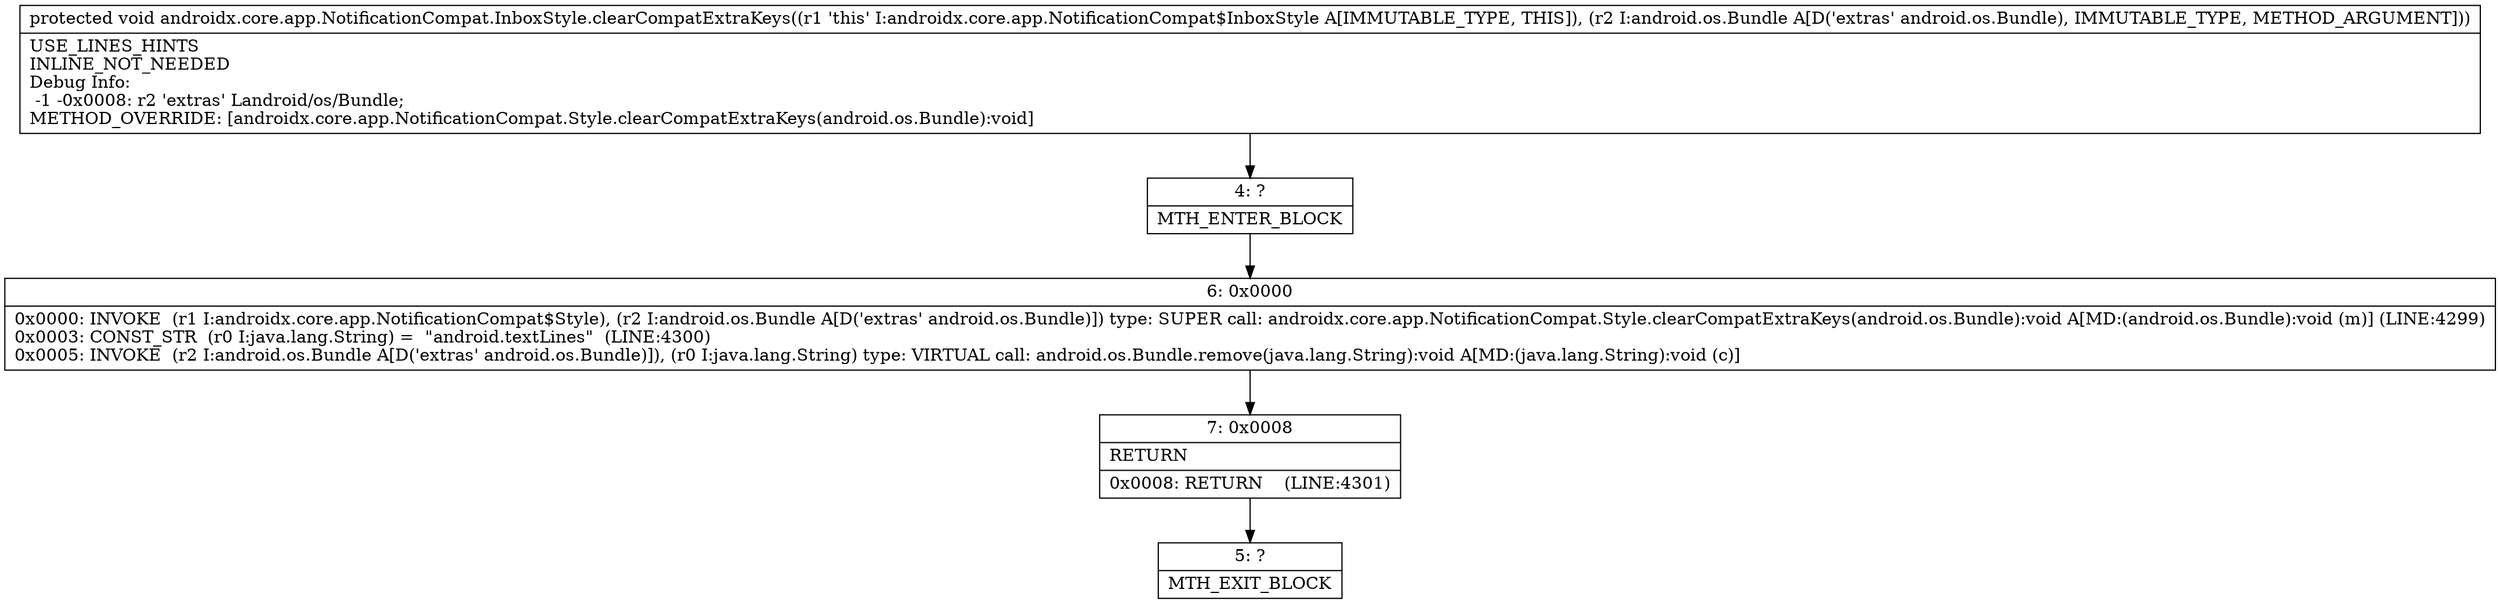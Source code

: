 digraph "CFG forandroidx.core.app.NotificationCompat.InboxStyle.clearCompatExtraKeys(Landroid\/os\/Bundle;)V" {
Node_4 [shape=record,label="{4\:\ ?|MTH_ENTER_BLOCK\l}"];
Node_6 [shape=record,label="{6\:\ 0x0000|0x0000: INVOKE  (r1 I:androidx.core.app.NotificationCompat$Style), (r2 I:android.os.Bundle A[D('extras' android.os.Bundle)]) type: SUPER call: androidx.core.app.NotificationCompat.Style.clearCompatExtraKeys(android.os.Bundle):void A[MD:(android.os.Bundle):void (m)] (LINE:4299)\l0x0003: CONST_STR  (r0 I:java.lang.String) =  \"android.textLines\"  (LINE:4300)\l0x0005: INVOKE  (r2 I:android.os.Bundle A[D('extras' android.os.Bundle)]), (r0 I:java.lang.String) type: VIRTUAL call: android.os.Bundle.remove(java.lang.String):void A[MD:(java.lang.String):void (c)]\l}"];
Node_7 [shape=record,label="{7\:\ 0x0008|RETURN\l|0x0008: RETURN    (LINE:4301)\l}"];
Node_5 [shape=record,label="{5\:\ ?|MTH_EXIT_BLOCK\l}"];
MethodNode[shape=record,label="{protected void androidx.core.app.NotificationCompat.InboxStyle.clearCompatExtraKeys((r1 'this' I:androidx.core.app.NotificationCompat$InboxStyle A[IMMUTABLE_TYPE, THIS]), (r2 I:android.os.Bundle A[D('extras' android.os.Bundle), IMMUTABLE_TYPE, METHOD_ARGUMENT]))  | USE_LINES_HINTS\lINLINE_NOT_NEEDED\lDebug Info:\l  \-1 \-0x0008: r2 'extras' Landroid\/os\/Bundle;\lMETHOD_OVERRIDE: [androidx.core.app.NotificationCompat.Style.clearCompatExtraKeys(android.os.Bundle):void]\l}"];
MethodNode -> Node_4;Node_4 -> Node_6;
Node_6 -> Node_7;
Node_7 -> Node_5;
}

